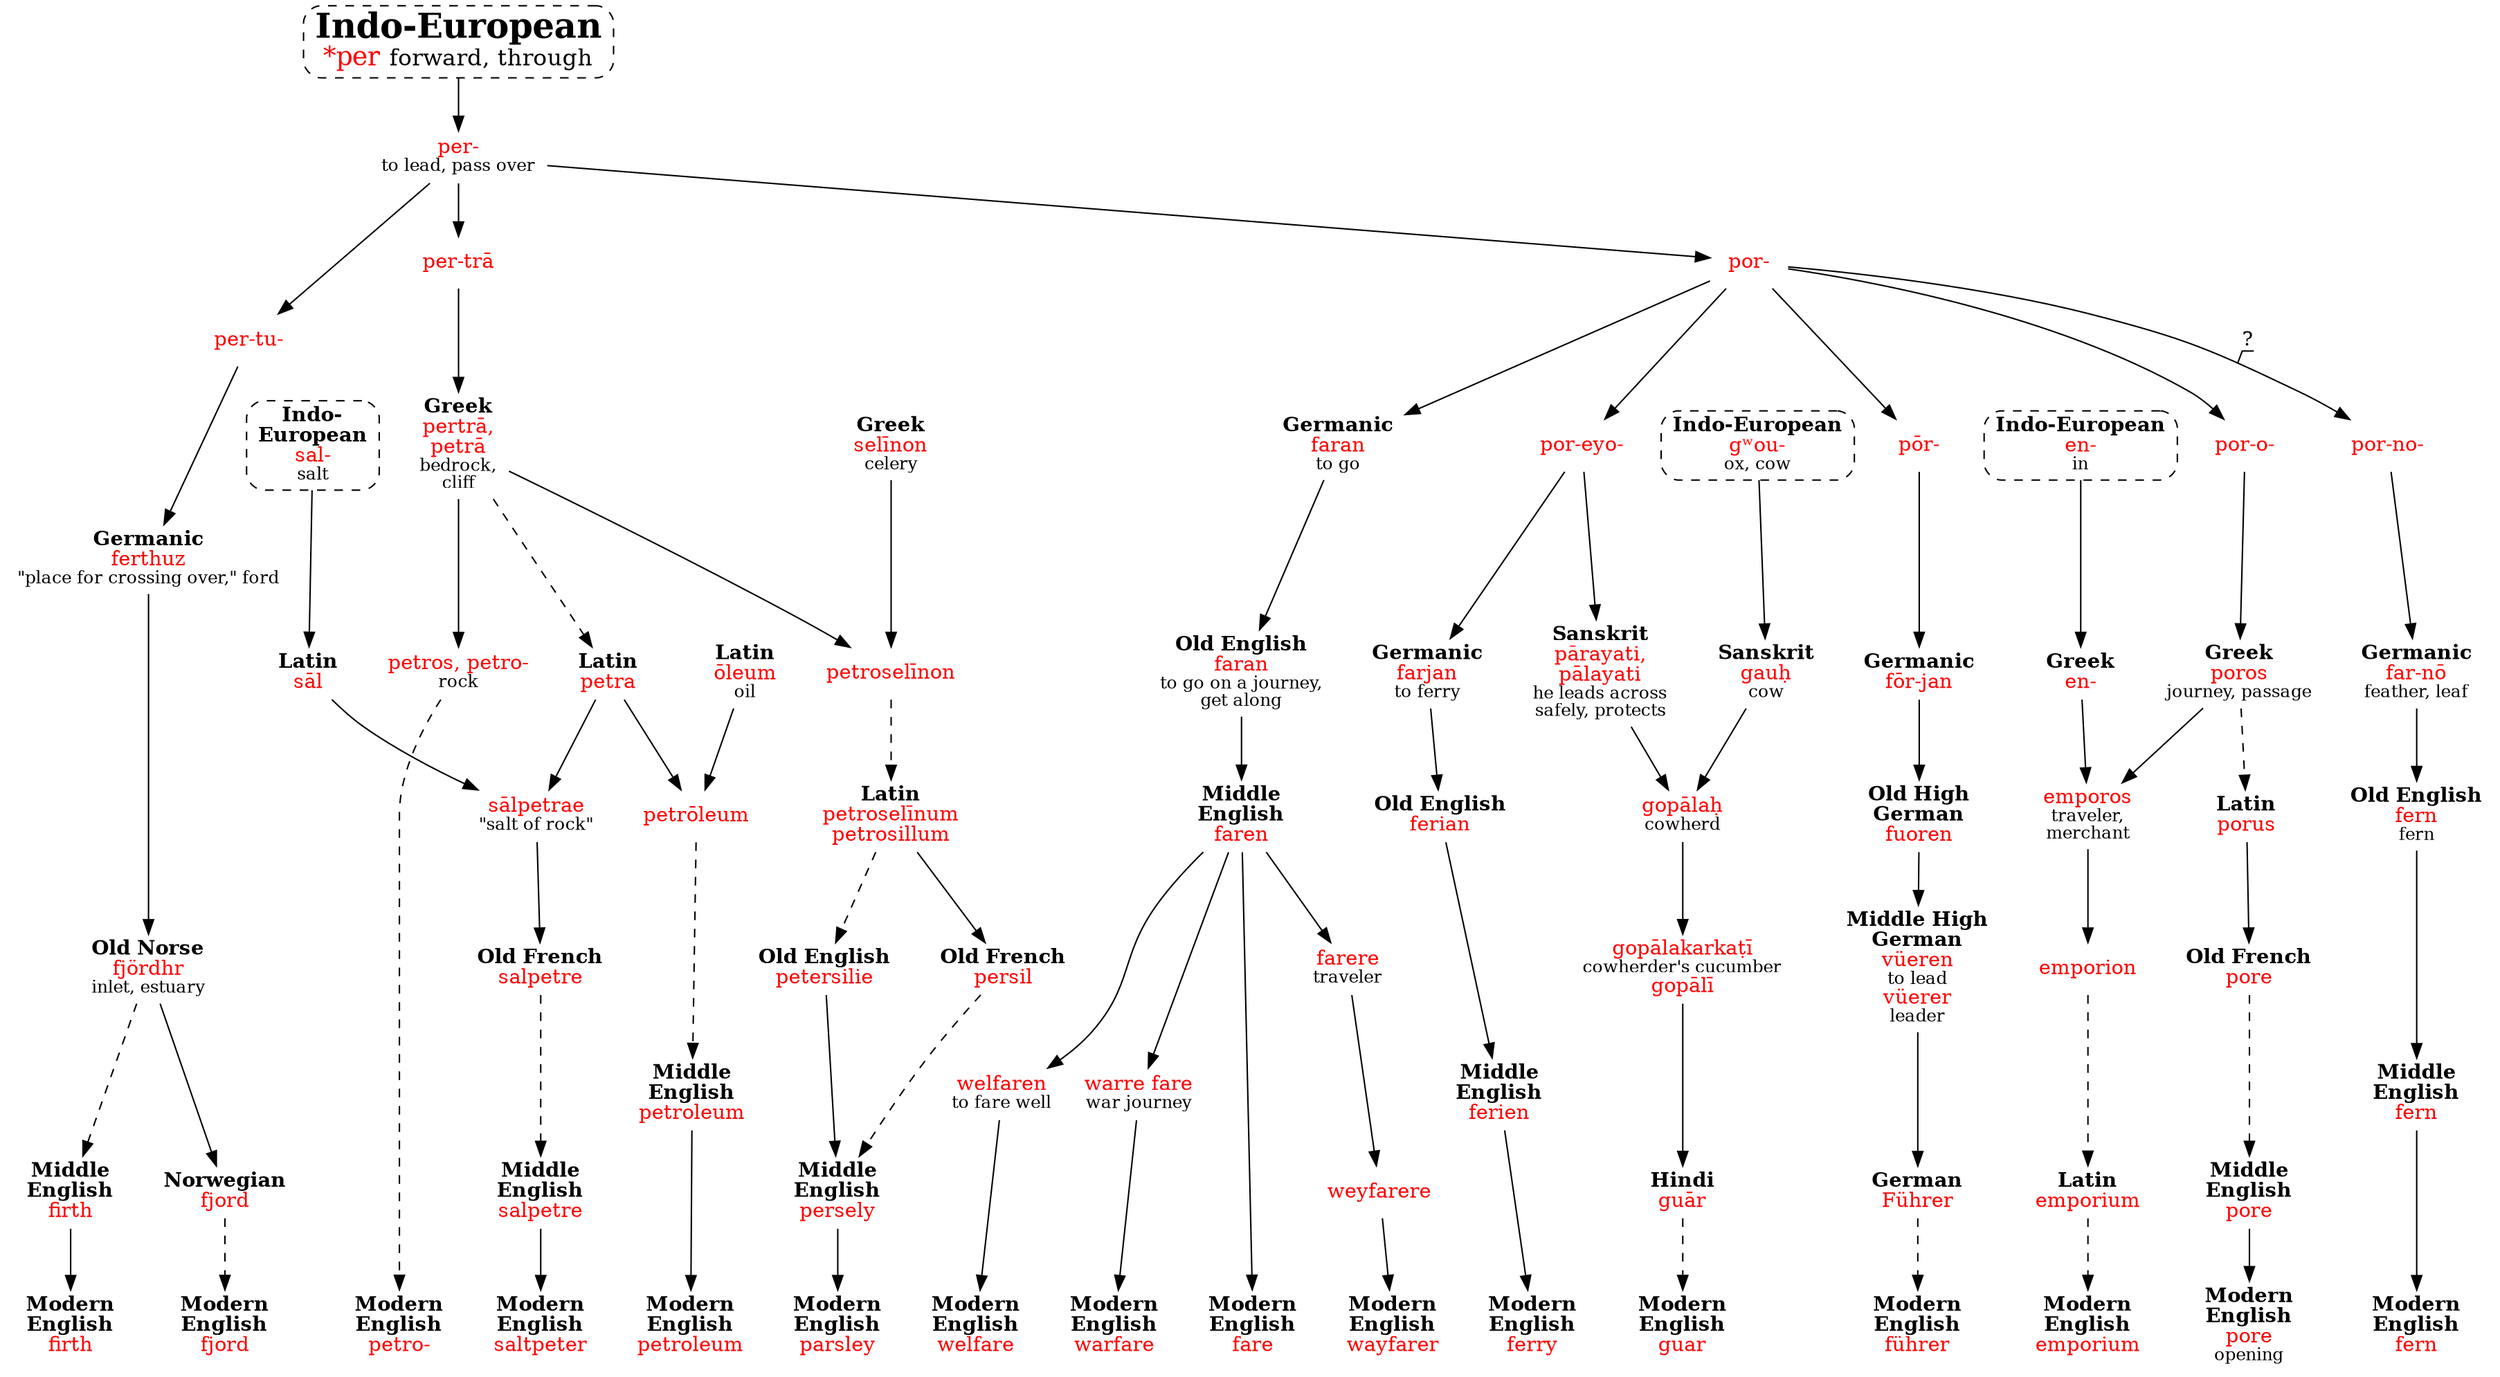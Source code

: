 strict digraph {
node [shape=none]

pr [label=<<font point-size="24"><b>Indo-European</b></font><br/><font point-size="18" color="red">*per </font><font point-size="16">forward, through</font>> shape=box style="dashed,rounded" URL="per-list.svg" tooltip="Indo-European \"*per\" forward, through"]
per [label=<<font color="red">per-</font><br/><font point-size="12">to lead, pass over</font>>]
pr -> per -> { pertu pertra }
pertu [label=<<font color="red">per-tu-</font>>]
pertra [label=<<font color="red">per-trā</font>>]
per -> por
por -> { faranGm poro poreyo poor }
por -> porno [label="?" decorate=true]
por [label=<<font color="red">por-</font>>]
poro [label=<<font color="red">por-o-</font>>]
poreyo [label=<<font color="red">por-eyo-</font>>]
poor [label=<<font color="red">pōr-</font>>]
porno [label=<<font color="red">por-no-</font>>]

// fjord, firth
pertu -> ferthuzGm -> fjordhrON -> fjordN
fjordhrON -> firthME [style=dashed]
fjordN -> fjord [style=dashed]
firthME -> firth
ferthuzGm [label=<<b>Germanic</b><br/><font color="red">ferthuz</font><br/><font point-size="12">"place for crossing over," ford</font>>] // NGm WGm furduz
fjordhrON [label=<<b>Old Norse</b><br/><font color="red">fjördhr</font><br/><font point-size="12">inlet, estuary</font>>]
fjordN [label=<<b>Norwegian</b><br/><font color="red">fjord</font>>]
fjord [label=<<b>Modern<br/>English</b><br/><font color="red">fjord</font>>]
firthME [label=<<b>Middle<br/>English</b><br/><font color="red">firth</font>>]
firth [label=<<b>Modern<br/>English</b><br/><font color="red">firth</font>>]

// ferry
poreyo -> farjanGm -> ferianOE -> ferienME -> ferry
farjanGm [label=<<b>Germanic</b><br/><font color="red">farjan</font><br/><font point-size="12">to ferry</font>>] // fer-
ferianOE [label=<<b>Old English</b><br/><font color="red">ferian</font>>]
ferienME [label=<<b>Middle<br/>English</b><br/><font color="red">ferien</font>>]
ferry [label=<<b>Modern<br/>English</b><br/><font color="red">ferry</font>>]

// fare, wayfarer, welfare, warfare
faranGm -> faranOE -> farenME -> { fare farereME welfarenME warrefareME }
farereME -> weyfarereME -> wayfarer
welfarenME -> welfare
warrefareME -> warfare
faranGm [label=<<b>Germanic</b><br/><font color="red">faran</font><br/><font point-size="12">to go</font>>] // fer-
faranOE [label=<<b>Old English</b><br/><font color="red">faran</font><br/><font point-size="12">to go on a journey,<br/>get along</font>>]
farenME [label=<<b>Middle<br/>English</b><br/><font color="red">faren</font>>]
fare [label=<<b>Modern<br/>English</b><br/><font color="red">fare</font>>]
farereME [label=<<font color="red">farere</font><br/><font point-size="12">traveler</font>>]
weyfarereME [label=<<font color="red">weyfarere</font>>]
wayfarer [label=<<b>Modern<br/>English</b><br/><font color="red">wayfarer</font>>]
welfarenME [label=<<font color="red">welfaren</font><br/><font point-size="12">to fare well</font>>]
welfare [label=<<b>Modern<br/>English</b><br/><font color="red">welfare</font>>]
warrefareME [label=<<font color="red">warre fare</font><br/><font point-size="12">war journey</font>>]
warfare [label=<<b>Modern<br/>English</b><br/><font color="red">warfare</font>>] // < ME fare (journey) < OE faru < faran

// petro-: list
pertra -> petraG
petraG [label=<<b>Greek</b><br/><font color="red">pertrā,<br/>petrā</font><br/><font point-size="12">bedrock,<br/>cliff</font>>]
petraG -> petrosG
petrosG -> petroE [style=dashed]
petrosG [label=<<font color="red">petros, petro-</font><br/><font point-size="12">rock</font>>]
petroE [label=<<b>Modern<br/>English</b><br/><font color="red">petro-</font>>]

// sal (salt)
sal -> salL
sal [label=<<b>Indo-<br/>European</b><br/><font color="red">sal-</font><br/><font point-size="12">salt</font>> shape=box style="dashed,rounded" URL="sal-salt.svg"]
salL [label=<<b>Latin</b><br/><font color="red">sāl</font>>]

// saltpeter
petraG -> petraL [style=dashed]
{ salL petraL } -> salpetraeL -> salpetreOF
salpetreOF -> salpetreME [style=dashed]
salpetreME -> saltpeter
petraL [label=<<b>Latin</b><br/><font color="red">petra</font>>]
salpetraeL [label=<<font color="red">sālpetrae</font><br/><font point-size="12">"salt of rock"</font>>]
salpetreOF [label=<<b>Old French</b><br/><font color="red">salpetre</font>>]
salpetreME [label=<<b>Middle<br/>English</b><br/><font color="red">salpetre</font>>]
saltpeter [label=<<b>Modern<br/>English</b><br/><font color="red">saltpeter</font>>]

// petroleum
{ petraL oleum } -> petroleumL
petroleumL -> petroleumME [style=dashed]
petroleumME -> petroleum
oleum [label=<<b>Latin</b><br/><font color="red">ōleum</font><br/><font point-size="12">oil</font>>]
petroleumL [label=<<font color="red">petrōleum</font>>]
petroleumME [label=<<b>Middle<br/>English</b><br/><font color="red">petroleum</font>>]
petroleum [label=<<b>Modern<br/>English</b><br/><font color="red">petroleum</font>>]

// parsley
{ petraG selinon } -> petroselinon
petroselinon -> petrosillum [style=dashed]
petrosillum -> persilOF
petrosillum -> petersilie [style=dashed]
persilOF -> perselyME [style=dashed]
petersilie -> perselyME -> parsley
selinon [label=<<b>Greek</b><br/><font color="red">selīnon</font><br/><font point-size="12">celery</font>>]
petroselinon [label=<<font color="red">petroselīnon</font>>]
petrosillum [label=<<b>Latin</b><br/><font color="red">petroselīnum<br/>petrosillum</font>>]
persilOF [label=<<b>Old French</b><br/><font color="red">persil</font>>]
petersilie [label=<<b>Old English</b><br/><font color="red">petersilie</font>>]
perselyME [label=<<b>Middle<br/>English</b><br/><font color="red">persely</font>>]
parsley [label=<<b>Modern<br/>English</b><br/><font color="red">parsley</font>>]

// ferry
poreyo -> farjanGm -> ferianOE -> ferienME -> ferry
farjanGm [label=<<b>Germanic</b><br/><font color="red">farjan</font><br/><font point-size="12">to ferry</font>>] // fer-
ferianOE [label=<<b>Old English</b><br/><font color="red">ferian</font>>]
ferienME [label=<<b>Middle<br/>English</b><br/><font color="red">ferien</font>>]
ferry [label=<<b>Modern<br/>English</b><br/><font color="red">ferry</font>>]

// pore (hole), omitted: porous, aporia
poro -> porosG
porosG -> porusL [style=dashed]
porusL -> poreOF
poreOF -> poreME [style=dashed]
poreME -> pore
porosG [label=<<b>Greek</b><br/><font color="red">poros</font><br/><font point-size="12">journey, passage</font>>]
porusL [label=<<b>Latin</b><br/><font color="red">porus</font>>]
poreOF [label=<<b>Old French</b><br/><font color="red">pore</font>>]
poreME [label=<<b>Middle<br/>English</b><br/><font color="red">pore</font>>]
pore [label=<<b>Modern<br/>English</b><br/><font color="red">pore</font><br/><font point-size="12">opening</font>>]

// G en-
enIE -> enG
enIE [label=<<b>Indo-European</b><br/><font color="red">en-</font><br/><font point-size="12">in</font>> shape=box style="dashed,rounded" URL="en-in.svg"]
enG [label=<<b>Greek</b><br/><font color="red">en-</font>>]

// emporium
{ enG porosG } -> emporosG -> emporionG
emporionG -> emporiumL -> emporium [style=dashed]
emporosG [label=<<font color="red">emporos</font><br/><font point-size="12">traveler,<br/>merchant</font>>]
emporionG [label=<<font color="red">emporion</font>>]
emporiumL [label=<<b>Latin</b><br/><font color="red">emporium</font>>]
emporium [label=<<b>Modern<br/>English</b><br/><font color="red">emporium</font>>]

// gwou- cow
gwou -> gauhS -> gopalahS
gwou [label=<<b>Indo-European</b><br/><font color="red">gʷou-</font><br/><font point-size="12">ox, cow</font>> shape=box style="dashed,rounded" URL="gwou-ox.svg"]
gauhS [label=<<b>Sanskrit</b><br/><font color="red">gauḥ</font><br/><font point-size="12">cow</font>>]

// guar 
poreyo -> parayatiS -> gopalahS -> gopaliS -> guarH
guarH -> guar [style=dashed]
parayatiS [label=<<b>Sanskrit</b><br/><font color="red">pārayati,<br/>pālayati</font><br/><font point-size="12">he leads across<br/>safely, protects</font>>]
gopalahS  [label=<<font color="red">gopālaḥ</font><br/><font point-size="12">cowherd</font>>]
gopaliS [label=<<font color="red">gopālakarkaṭī</font><br/><font point-size="12">cowherder's cucumber</font><br/><font color="red">gopālī</font>>]
guarH [label=<<b>Hindi</b><br/><font color="red">guār</font>>]
guar [label=<<b>Modern<br/>English</b><br/><font color="red">guar</font>>]

// fuhrer 
poor -> forjanGm -> fuorenOG -> vuerenMG -> fuhrerG
fuhrerG -> fuhrer [style=dashed]
forjanGm [label=<<b>Germanic</b><br/><font color="red">fōr-jan</font>>]
fuorenOG [label=<<b>Old High<br/>German</b><br/><font color="red">fuoren</font>>]
vuerenMG [label=<<b>Middle High<br/>German</b><br/><font color="red">vüeren</font><br/><font point-size="12">to lead</font><br/><font color="red">vüerer</font><br/><font point-size="12">leader</font>>]
fuhrerG [label=<<b>German</b><br/><font color="red">Führer</font>>]
fuhrer [label=<<b>Modern<br/>English</b><br/><font color="red">führer</font>>]

// fern
porno -> farnoGm -> fearnOE -> fernME -> fern
farnoGm [label=<<b>Germanic</b><br/><font color="red">far-nō</font><br/><font point-size="12">feather, leaf</font>>]
fearnOE [label=<<b>Old English</b><br/><font color="red">fern</font><br/><font point-size="12">fern</font>>]
fernME [label=<<b>Middle<br/>English</b><br/><font color="red">fern</font>>]
fern [label=<<b>Modern<br/>English</b><br/><font color="red">fern</font>>]

{ rank=same fjord firth ferry fare wayfarer welfare warfare petroE petroleum saltpeter parsley pore emporium fuhrer guar fern }
{ rank=same salL -> petraL -> oleum [style=invis] }
petraG -> petrosG [weight=3]
// { rank=same ferthuzGm faranGm farjanGm }
{ rank=same sal enIE gwou }
// { rank=same sal enIE gwou pertu pertra por } messed up the order
// { rank=same per sal enIE gwou } same
}
